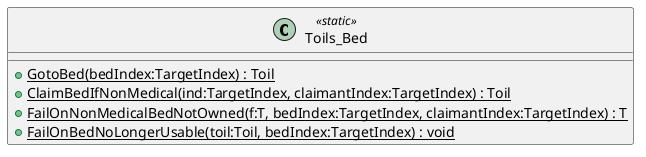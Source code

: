 @startuml
class Toils_Bed <<static>> {
    + {static} GotoBed(bedIndex:TargetIndex) : Toil
    + {static} ClaimBedIfNonMedical(ind:TargetIndex, claimantIndex:TargetIndex) : Toil
    + {static} FailOnNonMedicalBedNotOwned(f:T, bedIndex:TargetIndex, claimantIndex:TargetIndex) : T
    + {static} FailOnBedNoLongerUsable(toil:Toil, bedIndex:TargetIndex) : void
}
@enduml
